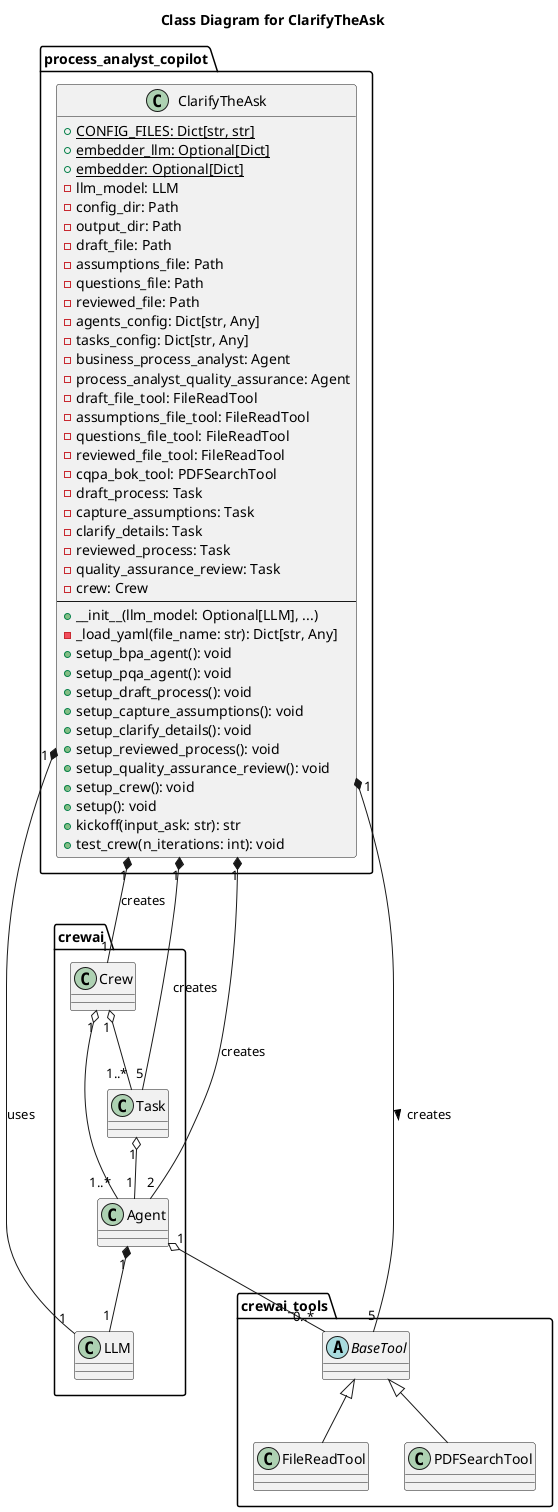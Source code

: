 @startuml Class Diagram for ClarifyTheAsk
' !theme plain

title Class Diagram for ClarifyTheAsk

package "crewai" {
    class LLM
    class Agent
    class Task
    class Crew
}

package "crewai_tools" {
    abstract class BaseTool
    class FileReadTool extends BaseTool
    class PDFSearchTool extends BaseTool
}

package "process_analyst_copilot" {
    class ClarifyTheAsk {
        + {static} CONFIG_FILES: Dict[str, str]
        + {static} embedder_llm: Optional[Dict]
        + {static} embedder: Optional[Dict]
        - llm_model: LLM
        - config_dir: Path
        - output_dir: Path
        - draft_file: Path
        - assumptions_file: Path
        - questions_file: Path
        - reviewed_file: Path
        - agents_config: Dict[str, Any]
        - tasks_config: Dict[str, Any]
        - business_process_analyst: Agent
        - process_analyst_quality_assurance: Agent
        - draft_file_tool: FileReadTool
        - assumptions_file_tool: FileReadTool
        - questions_file_tool: FileReadTool
        - reviewed_file_tool: FileReadTool
        - cqpa_bok_tool: PDFSearchTool
        - draft_process: Task
        - capture_assumptions: Task
        - clarify_details: Task
        - reviewed_process: Task
        - quality_assurance_review: Task
        - crew: Crew
        --
        + __init__(llm_model: Optional[LLM], ...)
        - _load_yaml(file_name: str): Dict[str, Any]
        + setup_bpa_agent(): void
        + setup_pqa_agent(): void
        + setup_draft_process(): void
        + setup_capture_assumptions(): void
        + setup_clarify_details(): void
        + setup_reviewed_process(): void
        + setup_quality_assurance_review(): void
        + setup_crew(): void
        + setup(): void
        + kickoff(input_ask: str): str
        + test_crew(n_iterations: int): void
    }
}

ClarifyTheAsk "1" *-- "1" LLM : uses
ClarifyTheAsk "1" *-- "1" Crew : creates
ClarifyTheAsk "1" *-- "2" Agent : creates
ClarifyTheAsk "1" *-- "5" Task : creates
ClarifyTheAsk "1" *-- "5" BaseTool : creates >

Crew "1" o-- "1..*" Agent
Crew "1" o-- "1..*" Task
Agent "1" *-- "1" LLM
Agent "1" o-- "0..*" BaseTool
Task "1" o-- "1" Agent

@enduml

